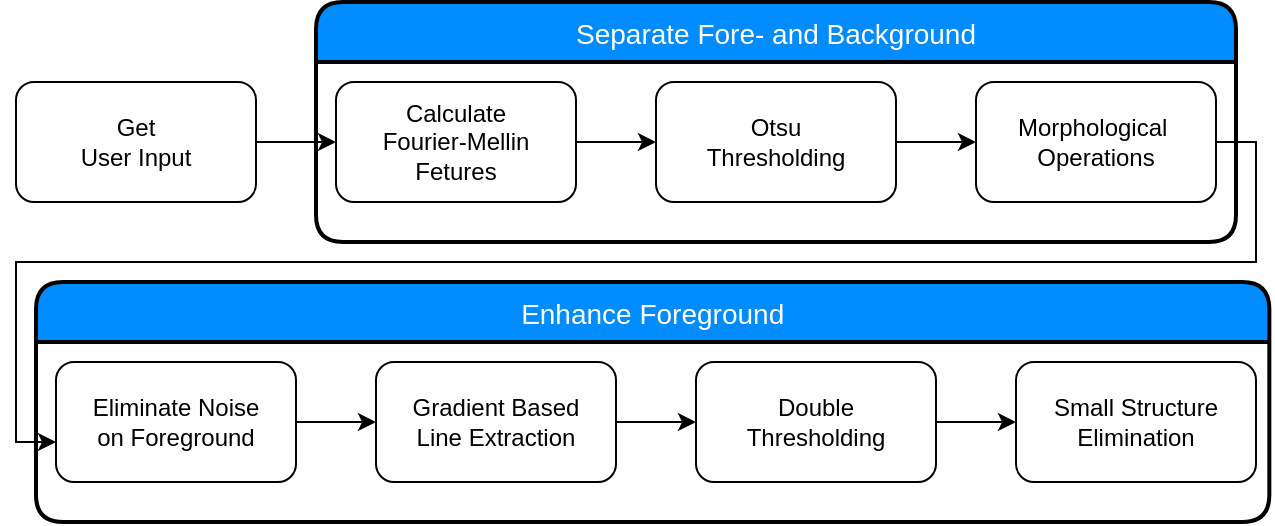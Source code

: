 <mxfile version="12.7.9" type="device"><diagram id="wlR4Wxuazu3DBewrpfsA" name="Page-1"><mxGraphModel dx="1278" dy="579" grid="1" gridSize="10" guides="1" tooltips="1" connect="1" arrows="1" fold="1" page="1" pageScale="1" pageWidth="827" pageHeight="1169" math="0" shadow="0"><root><mxCell id="0"/><mxCell id="1" parent="0"/><mxCell id="2RTz2AdG2P2Jll6Z_rMp-13" style="edgeStyle=orthogonalEdgeStyle;rounded=0;orthogonalLoop=1;jettySize=auto;html=1;" parent="1" source="2RTz2AdG2P2Jll6Z_rMp-1" target="2RTz2AdG2P2Jll6Z_rMp-2" edge="1"><mxGeometry relative="1" as="geometry"/></mxCell><mxCell id="2RTz2AdG2P2Jll6Z_rMp-1" value="Get &lt;br&gt;User Input" style="rounded=1;whiteSpace=wrap;html=1;" parent="1" vertex="1"><mxGeometry x="40" y="210" width="120" height="60" as="geometry"/></mxCell><mxCell id="2RTz2AdG2P2Jll6Z_rMp-14" style="edgeStyle=orthogonalEdgeStyle;rounded=0;orthogonalLoop=1;jettySize=auto;html=1;" parent="1" source="2RTz2AdG2P2Jll6Z_rMp-2" target="2RTz2AdG2P2Jll6Z_rMp-3" edge="1"><mxGeometry relative="1" as="geometry"/></mxCell><mxCell id="2RTz2AdG2P2Jll6Z_rMp-2" value="Calculate&lt;br&gt;Fourier-Mellin&lt;br&gt;Fetures" style="rounded=1;whiteSpace=wrap;html=1;" parent="1" vertex="1"><mxGeometry x="200" y="210" width="120" height="60" as="geometry"/></mxCell><mxCell id="2RTz2AdG2P2Jll6Z_rMp-15" style="edgeStyle=orthogonalEdgeStyle;rounded=0;orthogonalLoop=1;jettySize=auto;html=1;" parent="1" source="2RTz2AdG2P2Jll6Z_rMp-3" target="2RTz2AdG2P2Jll6Z_rMp-4" edge="1"><mxGeometry relative="1" as="geometry"/></mxCell><mxCell id="2RTz2AdG2P2Jll6Z_rMp-3" value="Otsu&lt;br&gt;Thresholding" style="rounded=1;whiteSpace=wrap;html=1;" parent="1" vertex="1"><mxGeometry x="360" y="210" width="120" height="60" as="geometry"/></mxCell><mxCell id="2RTz2AdG2P2Jll6Z_rMp-16" style="edgeStyle=orthogonalEdgeStyle;rounded=0;orthogonalLoop=1;jettySize=auto;html=1;" parent="1" source="2RTz2AdG2P2Jll6Z_rMp-4" target="2RTz2AdG2P2Jll6Z_rMp-5" edge="1"><mxGeometry relative="1" as="geometry"><Array as="points"><mxPoint x="660" y="240"/><mxPoint x="660" y="300"/><mxPoint x="40" y="300"/><mxPoint x="40" y="390"/></Array></mxGeometry></mxCell><mxCell id="2RTz2AdG2P2Jll6Z_rMp-4" value="Morphological&amp;nbsp;&lt;br&gt;Operations" style="rounded=1;whiteSpace=wrap;html=1;" parent="1" vertex="1"><mxGeometry x="520" y="210" width="120" height="60" as="geometry"/></mxCell><mxCell id="2RTz2AdG2P2Jll6Z_rMp-17" style="edgeStyle=orthogonalEdgeStyle;rounded=0;orthogonalLoop=1;jettySize=auto;html=1;" parent="1" source="2RTz2AdG2P2Jll6Z_rMp-5" target="2RTz2AdG2P2Jll6Z_rMp-6" edge="1"><mxGeometry relative="1" as="geometry"/></mxCell><mxCell id="2RTz2AdG2P2Jll6Z_rMp-5" value="Eliminate Noise&lt;br&gt;on Foreground" style="rounded=1;whiteSpace=wrap;html=1;" parent="1" vertex="1"><mxGeometry x="60" y="350" width="120" height="60" as="geometry"/></mxCell><mxCell id="2RTz2AdG2P2Jll6Z_rMp-18" style="edgeStyle=orthogonalEdgeStyle;rounded=0;orthogonalLoop=1;jettySize=auto;html=1;" parent="1" source="2RTz2AdG2P2Jll6Z_rMp-6" target="2RTz2AdG2P2Jll6Z_rMp-7" edge="1"><mxGeometry relative="1" as="geometry"/></mxCell><mxCell id="2RTz2AdG2P2Jll6Z_rMp-6" value="Gradient Based&lt;br&gt;Line Extraction" style="rounded=1;whiteSpace=wrap;html=1;" parent="1" vertex="1"><mxGeometry x="220" y="350" width="120" height="60" as="geometry"/></mxCell><mxCell id="2RTz2AdG2P2Jll6Z_rMp-19" style="edgeStyle=orthogonalEdgeStyle;rounded=0;orthogonalLoop=1;jettySize=auto;html=1;" parent="1" source="2RTz2AdG2P2Jll6Z_rMp-7" target="2RTz2AdG2P2Jll6Z_rMp-8" edge="1"><mxGeometry relative="1" as="geometry"/></mxCell><mxCell id="2RTz2AdG2P2Jll6Z_rMp-7" value="Double &lt;br&gt;Thresholding" style="rounded=1;whiteSpace=wrap;html=1;" parent="1" vertex="1"><mxGeometry x="380" y="350" width="120" height="60" as="geometry"/></mxCell><mxCell id="2RTz2AdG2P2Jll6Z_rMp-8" value="Small Structure&lt;br&gt;Elimination" style="rounded=1;whiteSpace=wrap;html=1;" parent="1" vertex="1"><mxGeometry x="540" y="350" width="120" height="60" as="geometry"/></mxCell><mxCell id="2RTz2AdG2P2Jll6Z_rMp-9" value="Separate Fore- and Background" style="swimlane;childLayout=stackLayout;horizontal=1;startSize=30;horizontalStack=0;fillColor=#008cff;fontColor=#FFFFFF;rounded=1;fontSize=14;fontStyle=0;strokeWidth=2;resizeParent=0;resizeLast=1;shadow=0;dashed=0;align=center;" parent="1" vertex="1"><mxGeometry x="190" y="170" width="460" height="120" as="geometry"/></mxCell><mxCell id="2RTz2AdG2P2Jll6Z_rMp-11" value="Enhance Foreground" style="swimlane;childLayout=stackLayout;horizontal=1;startSize=30;horizontalStack=0;fillColor=#008cff;fontColor=#FFFFFF;rounded=1;fontSize=14;fontStyle=0;strokeWidth=2;resizeParent=0;resizeLast=1;shadow=0;dashed=0;align=center;" parent="1" vertex="1"><mxGeometry x="50" y="310" width="616.67" height="120" as="geometry"/></mxCell></root></mxGraphModel></diagram></mxfile>